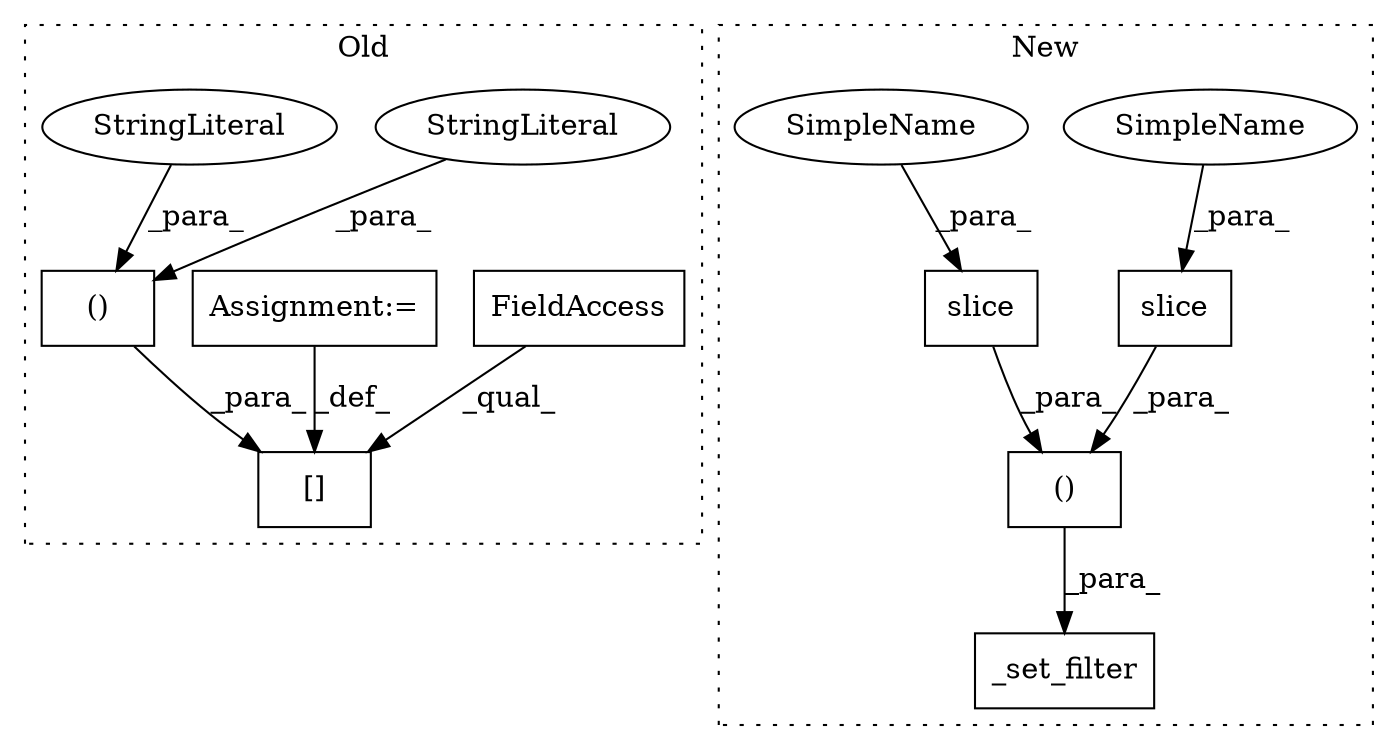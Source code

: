 digraph G {
subgraph cluster0 {
1 [label="[]" a="2" s="19065,19129" l="19,2" shape="box"];
3 [label="()" a="106" s="19084" l="45" shape="box"];
6 [label="FieldAccess" a="22" s="19065" l="11" shape="box"];
8 [label="Assignment:=" a="7" s="18745" l="1" shape="box"];
9 [label="StringLiteral" a="45" s="19113" l="16" shape="ellipse"];
10 [label="StringLiteral" a="45" s="19084" l="16" shape="ellipse"];
label = "Old";
style="dotted";
}
subgraph cluster1 {
2 [label="_set_filter" a="32" s="17880,17942" l="19,1" shape="box"];
4 [label="()" a="106" s="17899" l="35" shape="box"];
5 [label="slice" a="32" s="17899,17909" l="6,1" shape="box"];
7 [label="slice" a="32" s="17923,17933" l="6,1" shape="box"];
11 [label="SimpleName" a="42" s="17929" l="4" shape="ellipse"];
12 [label="SimpleName" a="42" s="17905" l="4" shape="ellipse"];
label = "New";
style="dotted";
}
3 -> 1 [label="_para_"];
4 -> 2 [label="_para_"];
5 -> 4 [label="_para_"];
6 -> 1 [label="_qual_"];
7 -> 4 [label="_para_"];
8 -> 1 [label="_def_"];
9 -> 3 [label="_para_"];
10 -> 3 [label="_para_"];
11 -> 7 [label="_para_"];
12 -> 5 [label="_para_"];
}